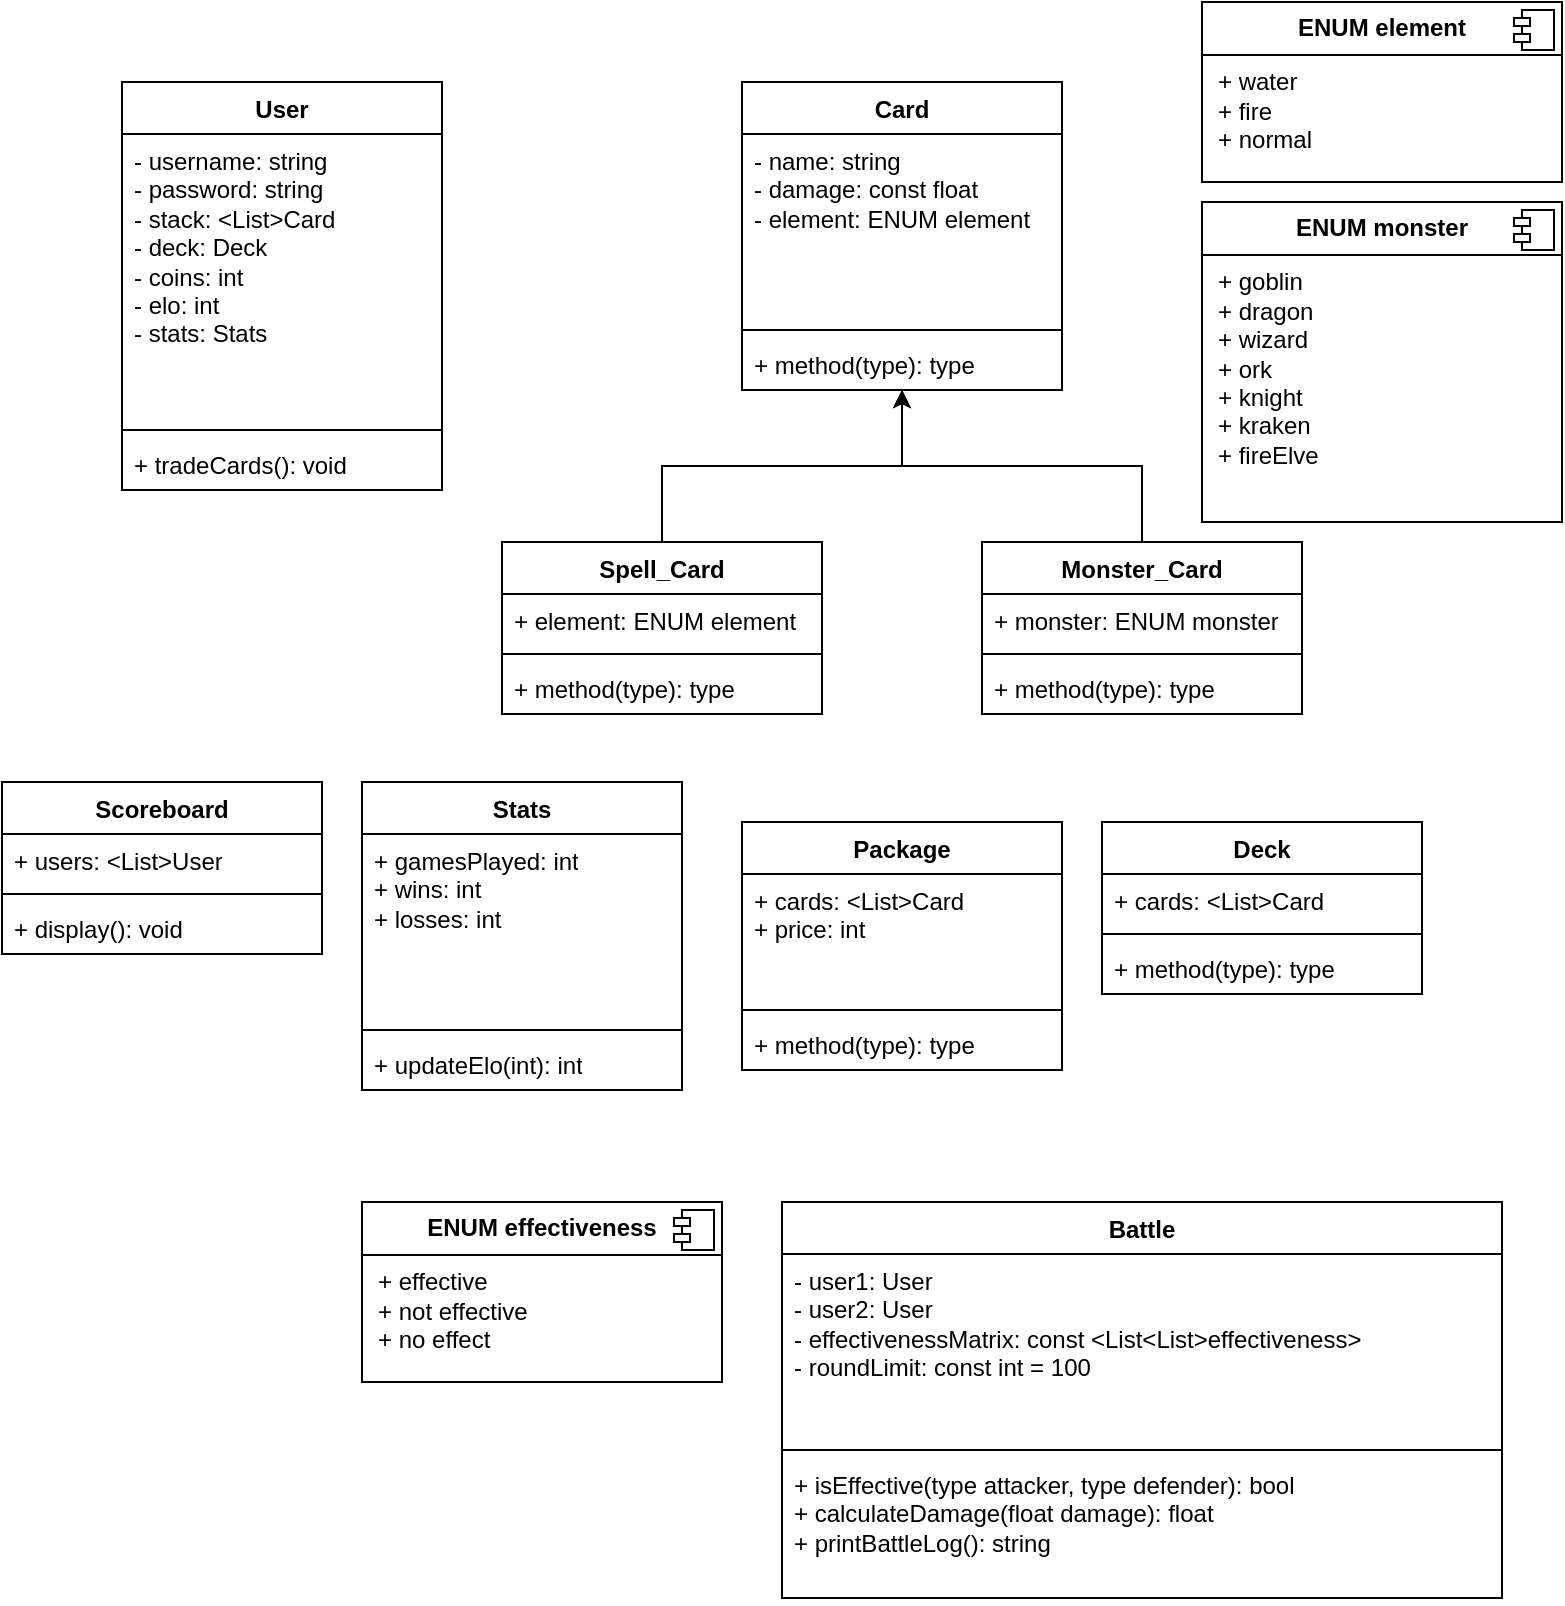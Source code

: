 <mxfile version="24.8.6">
  <diagram name="Page-1" id="orygCQlRWxOsls3xNngW">
    <mxGraphModel grid="1" page="1" gridSize="10" guides="1" tooltips="1" connect="1" arrows="1" fold="1" pageScale="1" pageWidth="850" pageHeight="1100" math="0" shadow="0">
      <root>
        <mxCell id="0" />
        <mxCell id="1" parent="0" />
        <mxCell id="8MFDLYX2ojOc-EcwyxDj-1" value="User" style="swimlane;fontStyle=1;align=center;verticalAlign=top;childLayout=stackLayout;horizontal=1;startSize=26;horizontalStack=0;resizeParent=1;resizeParentMax=0;resizeLast=0;collapsible=1;marginBottom=0;whiteSpace=wrap;html=1;" vertex="1" parent="1">
          <mxGeometry x="90" y="60" width="160" height="204" as="geometry" />
        </mxCell>
        <mxCell id="8MFDLYX2ojOc-EcwyxDj-2" value="&lt;div&gt;- username: string&lt;/div&gt;&lt;div&gt;- password: string&lt;/div&gt;&lt;div&gt;- stack: &amp;lt;List&amp;gt;Card&lt;/div&gt;&lt;div&gt;- deck: Deck&lt;/div&gt;&lt;div&gt;- coins: int&lt;/div&gt;&lt;div&gt;- elo: int&lt;/div&gt;&lt;div&gt;- stats: Stats&lt;/div&gt;" style="text;strokeColor=none;fillColor=none;align=left;verticalAlign=top;spacingLeft=4;spacingRight=4;overflow=hidden;rotatable=0;points=[[0,0.5],[1,0.5]];portConstraint=eastwest;whiteSpace=wrap;html=1;" vertex="1" parent="8MFDLYX2ojOc-EcwyxDj-1">
          <mxGeometry y="26" width="160" height="144" as="geometry" />
        </mxCell>
        <mxCell id="8MFDLYX2ojOc-EcwyxDj-3" value="" style="line;strokeWidth=1;fillColor=none;align=left;verticalAlign=middle;spacingTop=-1;spacingLeft=3;spacingRight=3;rotatable=0;labelPosition=right;points=[];portConstraint=eastwest;strokeColor=inherit;" vertex="1" parent="8MFDLYX2ojOc-EcwyxDj-1">
          <mxGeometry y="170" width="160" height="8" as="geometry" />
        </mxCell>
        <mxCell id="8MFDLYX2ojOc-EcwyxDj-4" value="+ tradeCards(): void" style="text;strokeColor=none;fillColor=none;align=left;verticalAlign=top;spacingLeft=4;spacingRight=4;overflow=hidden;rotatable=0;points=[[0,0.5],[1,0.5]];portConstraint=eastwest;whiteSpace=wrap;html=1;" vertex="1" parent="8MFDLYX2ojOc-EcwyxDj-1">
          <mxGeometry y="178" width="160" height="26" as="geometry" />
        </mxCell>
        <mxCell id="8MFDLYX2ojOc-EcwyxDj-5" value="Card&lt;div&gt;&lt;br&gt;&lt;/div&gt;" style="swimlane;fontStyle=1;align=center;verticalAlign=top;childLayout=stackLayout;horizontal=1;startSize=26;horizontalStack=0;resizeParent=1;resizeParentMax=0;resizeLast=0;collapsible=1;marginBottom=0;whiteSpace=wrap;html=1;" vertex="1" parent="1">
          <mxGeometry x="400" y="60" width="160" height="154" as="geometry" />
        </mxCell>
        <mxCell id="8MFDLYX2ojOc-EcwyxDj-6" value="- name: string&lt;div&gt;- damage: const float&lt;/div&gt;&lt;div&gt;- element: ENUM element&lt;/div&gt;" style="text;strokeColor=none;fillColor=none;align=left;verticalAlign=top;spacingLeft=4;spacingRight=4;overflow=hidden;rotatable=0;points=[[0,0.5],[1,0.5]];portConstraint=eastwest;whiteSpace=wrap;html=1;" vertex="1" parent="8MFDLYX2ojOc-EcwyxDj-5">
          <mxGeometry y="26" width="160" height="94" as="geometry" />
        </mxCell>
        <mxCell id="8MFDLYX2ojOc-EcwyxDj-7" value="" style="line;strokeWidth=1;fillColor=none;align=left;verticalAlign=middle;spacingTop=-1;spacingLeft=3;spacingRight=3;rotatable=0;labelPosition=right;points=[];portConstraint=eastwest;strokeColor=inherit;" vertex="1" parent="8MFDLYX2ojOc-EcwyxDj-5">
          <mxGeometry y="120" width="160" height="8" as="geometry" />
        </mxCell>
        <mxCell id="8MFDLYX2ojOc-EcwyxDj-8" value="+ method(type): type" style="text;strokeColor=none;fillColor=none;align=left;verticalAlign=top;spacingLeft=4;spacingRight=4;overflow=hidden;rotatable=0;points=[[0,0.5],[1,0.5]];portConstraint=eastwest;whiteSpace=wrap;html=1;" vertex="1" parent="8MFDLYX2ojOc-EcwyxDj-5">
          <mxGeometry y="128" width="160" height="26" as="geometry" />
        </mxCell>
        <mxCell id="8MFDLYX2ojOc-EcwyxDj-17" style="edgeStyle=orthogonalEdgeStyle;rounded=0;orthogonalLoop=1;jettySize=auto;html=1;exitX=0.5;exitY=0;exitDx=0;exitDy=0;" edge="1" parent="1" source="8MFDLYX2ojOc-EcwyxDj-9" target="8MFDLYX2ojOc-EcwyxDj-5">
          <mxGeometry relative="1" as="geometry" />
        </mxCell>
        <mxCell id="8MFDLYX2ojOc-EcwyxDj-9" value="Spell_Card" style="swimlane;fontStyle=1;align=center;verticalAlign=top;childLayout=stackLayout;horizontal=1;startSize=26;horizontalStack=0;resizeParent=1;resizeParentMax=0;resizeLast=0;collapsible=1;marginBottom=0;whiteSpace=wrap;html=1;" vertex="1" parent="1">
          <mxGeometry x="280" y="290" width="160" height="86" as="geometry" />
        </mxCell>
        <mxCell id="8MFDLYX2ojOc-EcwyxDj-10" value="+ element: ENUM element" style="text;strokeColor=none;fillColor=none;align=left;verticalAlign=top;spacingLeft=4;spacingRight=4;overflow=hidden;rotatable=0;points=[[0,0.5],[1,0.5]];portConstraint=eastwest;whiteSpace=wrap;html=1;" vertex="1" parent="8MFDLYX2ojOc-EcwyxDj-9">
          <mxGeometry y="26" width="160" height="26" as="geometry" />
        </mxCell>
        <mxCell id="8MFDLYX2ojOc-EcwyxDj-11" value="" style="line;strokeWidth=1;fillColor=none;align=left;verticalAlign=middle;spacingTop=-1;spacingLeft=3;spacingRight=3;rotatable=0;labelPosition=right;points=[];portConstraint=eastwest;strokeColor=inherit;" vertex="1" parent="8MFDLYX2ojOc-EcwyxDj-9">
          <mxGeometry y="52" width="160" height="8" as="geometry" />
        </mxCell>
        <mxCell id="8MFDLYX2ojOc-EcwyxDj-12" value="+ method(type): type" style="text;strokeColor=none;fillColor=none;align=left;verticalAlign=top;spacingLeft=4;spacingRight=4;overflow=hidden;rotatable=0;points=[[0,0.5],[1,0.5]];portConstraint=eastwest;whiteSpace=wrap;html=1;" vertex="1" parent="8MFDLYX2ojOc-EcwyxDj-9">
          <mxGeometry y="60" width="160" height="26" as="geometry" />
        </mxCell>
        <mxCell id="8MFDLYX2ojOc-EcwyxDj-18" style="edgeStyle=orthogonalEdgeStyle;rounded=0;orthogonalLoop=1;jettySize=auto;html=1;exitX=0.5;exitY=0;exitDx=0;exitDy=0;" edge="1" parent="1" source="8MFDLYX2ojOc-EcwyxDj-13" target="8MFDLYX2ojOc-EcwyxDj-5">
          <mxGeometry relative="1" as="geometry" />
        </mxCell>
        <mxCell id="8MFDLYX2ojOc-EcwyxDj-13" value="Monster_Card" style="swimlane;fontStyle=1;align=center;verticalAlign=top;childLayout=stackLayout;horizontal=1;startSize=26;horizontalStack=0;resizeParent=1;resizeParentMax=0;resizeLast=0;collapsible=1;marginBottom=0;whiteSpace=wrap;html=1;" vertex="1" parent="1">
          <mxGeometry x="520" y="290" width="160" height="86" as="geometry" />
        </mxCell>
        <mxCell id="8MFDLYX2ojOc-EcwyxDj-14" value="+ monster: ENUM monster" style="text;strokeColor=none;fillColor=none;align=left;verticalAlign=top;spacingLeft=4;spacingRight=4;overflow=hidden;rotatable=0;points=[[0,0.5],[1,0.5]];portConstraint=eastwest;whiteSpace=wrap;html=1;" vertex="1" parent="8MFDLYX2ojOc-EcwyxDj-13">
          <mxGeometry y="26" width="160" height="26" as="geometry" />
        </mxCell>
        <mxCell id="8MFDLYX2ojOc-EcwyxDj-15" value="" style="line;strokeWidth=1;fillColor=none;align=left;verticalAlign=middle;spacingTop=-1;spacingLeft=3;spacingRight=3;rotatable=0;labelPosition=right;points=[];portConstraint=eastwest;strokeColor=inherit;" vertex="1" parent="8MFDLYX2ojOc-EcwyxDj-13">
          <mxGeometry y="52" width="160" height="8" as="geometry" />
        </mxCell>
        <mxCell id="8MFDLYX2ojOc-EcwyxDj-16" value="+ method(type): type" style="text;strokeColor=none;fillColor=none;align=left;verticalAlign=top;spacingLeft=4;spacingRight=4;overflow=hidden;rotatable=0;points=[[0,0.5],[1,0.5]];portConstraint=eastwest;whiteSpace=wrap;html=1;" vertex="1" parent="8MFDLYX2ojOc-EcwyxDj-13">
          <mxGeometry y="60" width="160" height="26" as="geometry" />
        </mxCell>
        <mxCell id="8MFDLYX2ojOc-EcwyxDj-19" value="Package" style="swimlane;fontStyle=1;align=center;verticalAlign=top;childLayout=stackLayout;horizontal=1;startSize=26;horizontalStack=0;resizeParent=1;resizeParentMax=0;resizeLast=0;collapsible=1;marginBottom=0;whiteSpace=wrap;html=1;" vertex="1" parent="1">
          <mxGeometry x="400" y="430" width="160" height="124" as="geometry" />
        </mxCell>
        <mxCell id="8MFDLYX2ojOc-EcwyxDj-20" value="+ cards: &amp;lt;List&amp;gt;Card&lt;div&gt;+ price: int&lt;/div&gt;" style="text;strokeColor=none;fillColor=none;align=left;verticalAlign=top;spacingLeft=4;spacingRight=4;overflow=hidden;rotatable=0;points=[[0,0.5],[1,0.5]];portConstraint=eastwest;whiteSpace=wrap;html=1;" vertex="1" parent="8MFDLYX2ojOc-EcwyxDj-19">
          <mxGeometry y="26" width="160" height="64" as="geometry" />
        </mxCell>
        <mxCell id="8MFDLYX2ojOc-EcwyxDj-21" value="" style="line;strokeWidth=1;fillColor=none;align=left;verticalAlign=middle;spacingTop=-1;spacingLeft=3;spacingRight=3;rotatable=0;labelPosition=right;points=[];portConstraint=eastwest;strokeColor=inherit;" vertex="1" parent="8MFDLYX2ojOc-EcwyxDj-19">
          <mxGeometry y="90" width="160" height="8" as="geometry" />
        </mxCell>
        <mxCell id="8MFDLYX2ojOc-EcwyxDj-22" value="+ method(type): type" style="text;strokeColor=none;fillColor=none;align=left;verticalAlign=top;spacingLeft=4;spacingRight=4;overflow=hidden;rotatable=0;points=[[0,0.5],[1,0.5]];portConstraint=eastwest;whiteSpace=wrap;html=1;" vertex="1" parent="8MFDLYX2ojOc-EcwyxDj-19">
          <mxGeometry y="98" width="160" height="26" as="geometry" />
        </mxCell>
        <mxCell id="8MFDLYX2ojOc-EcwyxDj-23" value="&lt;p style=&quot;margin:0px;margin-top:6px;text-align:center;&quot;&gt;&lt;b&gt;ENUM element&lt;/b&gt;&lt;/p&gt;&lt;hr size=&quot;1&quot; style=&quot;border-style:solid;&quot;&gt;&lt;p style=&quot;margin:0px;margin-left:8px;&quot;&gt;+ water&lt;/p&gt;&lt;p style=&quot;margin:0px;margin-left:8px;&quot;&gt;+ fire&lt;/p&gt;&lt;p style=&quot;margin:0px;margin-left:8px;&quot;&gt;+ normal&lt;/p&gt;" style="align=left;overflow=fill;html=1;dropTarget=0;whiteSpace=wrap;" vertex="1" parent="1">
          <mxGeometry x="630" y="20" width="180" height="90" as="geometry" />
        </mxCell>
        <mxCell id="8MFDLYX2ojOc-EcwyxDj-24" value="" style="shape=component;jettyWidth=8;jettyHeight=4;" vertex="1" parent="8MFDLYX2ojOc-EcwyxDj-23">
          <mxGeometry x="1" width="20" height="20" relative="1" as="geometry">
            <mxPoint x="-24" y="4" as="offset" />
          </mxGeometry>
        </mxCell>
        <mxCell id="ev3jjzl91TGoOIaSWYaj-1" value="&lt;p style=&quot;margin:0px;margin-top:6px;text-align:center;&quot;&gt;&lt;b&gt;ENUM monster&lt;/b&gt;&lt;/p&gt;&lt;hr size=&quot;1&quot; style=&quot;border-style:solid;&quot;&gt;&lt;p style=&quot;margin:0px;margin-left:8px;&quot;&gt;+ goblin&lt;/p&gt;&lt;p style=&quot;margin:0px;margin-left:8px;&quot;&gt;+ dragon&lt;/p&gt;&lt;p style=&quot;margin:0px;margin-left:8px;&quot;&gt;+ wizard&lt;/p&gt;&lt;p style=&quot;margin:0px;margin-left:8px;&quot;&gt;+ ork&lt;/p&gt;&lt;p style=&quot;margin:0px;margin-left:8px;&quot;&gt;+ knight&lt;/p&gt;&lt;p style=&quot;margin:0px;margin-left:8px;&quot;&gt;+ kraken&lt;/p&gt;&lt;p style=&quot;margin:0px;margin-left:8px;&quot;&gt;+ fireElve&lt;/p&gt;" style="align=left;overflow=fill;html=1;dropTarget=0;whiteSpace=wrap;" vertex="1" parent="1">
          <mxGeometry x="630" y="120" width="180" height="160" as="geometry" />
        </mxCell>
        <mxCell id="ev3jjzl91TGoOIaSWYaj-2" value="" style="shape=component;jettyWidth=8;jettyHeight=4;" vertex="1" parent="ev3jjzl91TGoOIaSWYaj-1">
          <mxGeometry x="1" width="20" height="20" relative="1" as="geometry">
            <mxPoint x="-24" y="4" as="offset" />
          </mxGeometry>
        </mxCell>
        <mxCell id="ev3jjzl91TGoOIaSWYaj-8" value="Battle" style="swimlane;fontStyle=1;align=center;verticalAlign=top;childLayout=stackLayout;horizontal=1;startSize=26;horizontalStack=0;resizeParent=1;resizeParentMax=0;resizeLast=0;collapsible=1;marginBottom=0;whiteSpace=wrap;html=1;" vertex="1" parent="1">
          <mxGeometry x="420" y="620" width="360" height="198" as="geometry" />
        </mxCell>
        <mxCell id="ev3jjzl91TGoOIaSWYaj-9" value="&lt;div&gt;- user1: User&lt;/div&gt;&lt;div&gt;- user2: User&lt;/div&gt;&lt;div&gt;&lt;span style=&quot;background-color: initial;&quot;&gt;- effectivenessMatrix: const &amp;lt;List&amp;lt;List&amp;gt;effectiveness&amp;gt;&lt;/span&gt;&lt;/div&gt;&lt;div&gt;- roundLimit: const int = 100&lt;/div&gt;" style="text;strokeColor=none;fillColor=none;align=left;verticalAlign=top;spacingLeft=4;spacingRight=4;overflow=hidden;rotatable=0;points=[[0,0.5],[1,0.5]];portConstraint=eastwest;whiteSpace=wrap;html=1;" vertex="1" parent="ev3jjzl91TGoOIaSWYaj-8">
          <mxGeometry y="26" width="360" height="94" as="geometry" />
        </mxCell>
        <mxCell id="ev3jjzl91TGoOIaSWYaj-10" value="" style="line;strokeWidth=1;fillColor=none;align=left;verticalAlign=middle;spacingTop=-1;spacingLeft=3;spacingRight=3;rotatable=0;labelPosition=right;points=[];portConstraint=eastwest;strokeColor=inherit;" vertex="1" parent="ev3jjzl91TGoOIaSWYaj-8">
          <mxGeometry y="120" width="360" height="8" as="geometry" />
        </mxCell>
        <mxCell id="ev3jjzl91TGoOIaSWYaj-11" value="+ isEffective(type attacker, type defender): bool&lt;div&gt;+ calculateDamage(float damage): float&lt;/div&gt;&lt;div&gt;+ printBattleLog(): string&lt;/div&gt;" style="text;strokeColor=none;fillColor=none;align=left;verticalAlign=top;spacingLeft=4;spacingRight=4;overflow=hidden;rotatable=0;points=[[0,0.5],[1,0.5]];portConstraint=eastwest;whiteSpace=wrap;html=1;" vertex="1" parent="ev3jjzl91TGoOIaSWYaj-8">
          <mxGeometry y="128" width="360" height="70" as="geometry" />
        </mxCell>
        <mxCell id="ev3jjzl91TGoOIaSWYaj-12" value="Scoreboard" style="swimlane;fontStyle=1;align=center;verticalAlign=top;childLayout=stackLayout;horizontal=1;startSize=26;horizontalStack=0;resizeParent=1;resizeParentMax=0;resizeLast=0;collapsible=1;marginBottom=0;whiteSpace=wrap;html=1;" vertex="1" parent="1">
          <mxGeometry x="30" y="410" width="160" height="86" as="geometry" />
        </mxCell>
        <mxCell id="ev3jjzl91TGoOIaSWYaj-13" value="+ users: &amp;lt;List&amp;gt;User" style="text;strokeColor=none;fillColor=none;align=left;verticalAlign=top;spacingLeft=4;spacingRight=4;overflow=hidden;rotatable=0;points=[[0,0.5],[1,0.5]];portConstraint=eastwest;whiteSpace=wrap;html=1;" vertex="1" parent="ev3jjzl91TGoOIaSWYaj-12">
          <mxGeometry y="26" width="160" height="26" as="geometry" />
        </mxCell>
        <mxCell id="ev3jjzl91TGoOIaSWYaj-14" value="" style="line;strokeWidth=1;fillColor=none;align=left;verticalAlign=middle;spacingTop=-1;spacingLeft=3;spacingRight=3;rotatable=0;labelPosition=right;points=[];portConstraint=eastwest;strokeColor=inherit;" vertex="1" parent="ev3jjzl91TGoOIaSWYaj-12">
          <mxGeometry y="52" width="160" height="8" as="geometry" />
        </mxCell>
        <mxCell id="ev3jjzl91TGoOIaSWYaj-15" value="+ display(): void" style="text;strokeColor=none;fillColor=none;align=left;verticalAlign=top;spacingLeft=4;spacingRight=4;overflow=hidden;rotatable=0;points=[[0,0.5],[1,0.5]];portConstraint=eastwest;whiteSpace=wrap;html=1;" vertex="1" parent="ev3jjzl91TGoOIaSWYaj-12">
          <mxGeometry y="60" width="160" height="26" as="geometry" />
        </mxCell>
        <mxCell id="ev3jjzl91TGoOIaSWYaj-16" value="&lt;p style=&quot;margin:0px;margin-top:6px;text-align:center;&quot;&gt;&lt;b&gt;ENUM effectiveness&lt;/b&gt;&lt;/p&gt;&lt;hr size=&quot;1&quot; style=&quot;border-style:solid;&quot;&gt;&lt;p style=&quot;margin:0px;margin-left:8px;&quot;&gt;+ effective&lt;/p&gt;&lt;p style=&quot;margin:0px;margin-left:8px;&quot;&gt;+ not effective&lt;/p&gt;&lt;p style=&quot;margin:0px;margin-left:8px;&quot;&gt;+ no effect&lt;/p&gt;" style="align=left;overflow=fill;html=1;dropTarget=0;whiteSpace=wrap;" vertex="1" parent="1">
          <mxGeometry x="210" y="620" width="180" height="90" as="geometry" />
        </mxCell>
        <mxCell id="ev3jjzl91TGoOIaSWYaj-17" value="" style="shape=component;jettyWidth=8;jettyHeight=4;" vertex="1" parent="ev3jjzl91TGoOIaSWYaj-16">
          <mxGeometry x="1" width="20" height="20" relative="1" as="geometry">
            <mxPoint x="-24" y="4" as="offset" />
          </mxGeometry>
        </mxCell>
        <mxCell id="ev3jjzl91TGoOIaSWYaj-23" value="Stats" style="swimlane;fontStyle=1;align=center;verticalAlign=top;childLayout=stackLayout;horizontal=1;startSize=26;horizontalStack=0;resizeParent=1;resizeParentMax=0;resizeLast=0;collapsible=1;marginBottom=0;whiteSpace=wrap;html=1;" vertex="1" parent="1">
          <mxGeometry x="210" y="410" width="160" height="154" as="geometry" />
        </mxCell>
        <mxCell id="ev3jjzl91TGoOIaSWYaj-24" value="+ gamesPlayed: int&lt;div&gt;+ wins: int&lt;/div&gt;&lt;div&gt;+ losses: int&lt;/div&gt;" style="text;strokeColor=none;fillColor=none;align=left;verticalAlign=top;spacingLeft=4;spacingRight=4;overflow=hidden;rotatable=0;points=[[0,0.5],[1,0.5]];portConstraint=eastwest;whiteSpace=wrap;html=1;" vertex="1" parent="ev3jjzl91TGoOIaSWYaj-23">
          <mxGeometry y="26" width="160" height="94" as="geometry" />
        </mxCell>
        <mxCell id="ev3jjzl91TGoOIaSWYaj-25" value="" style="line;strokeWidth=1;fillColor=none;align=left;verticalAlign=middle;spacingTop=-1;spacingLeft=3;spacingRight=3;rotatable=0;labelPosition=right;points=[];portConstraint=eastwest;strokeColor=inherit;" vertex="1" parent="ev3jjzl91TGoOIaSWYaj-23">
          <mxGeometry y="120" width="160" height="8" as="geometry" />
        </mxCell>
        <mxCell id="ev3jjzl91TGoOIaSWYaj-26" value="+ updateElo(int): int" style="text;strokeColor=none;fillColor=none;align=left;verticalAlign=top;spacingLeft=4;spacingRight=4;overflow=hidden;rotatable=0;points=[[0,0.5],[1,0.5]];portConstraint=eastwest;whiteSpace=wrap;html=1;" vertex="1" parent="ev3jjzl91TGoOIaSWYaj-23">
          <mxGeometry y="128" width="160" height="26" as="geometry" />
        </mxCell>
        <mxCell id="ev3jjzl91TGoOIaSWYaj-27" value="Deck" style="swimlane;fontStyle=1;align=center;verticalAlign=top;childLayout=stackLayout;horizontal=1;startSize=26;horizontalStack=0;resizeParent=1;resizeParentMax=0;resizeLast=0;collapsible=1;marginBottom=0;whiteSpace=wrap;html=1;" vertex="1" parent="1">
          <mxGeometry x="580" y="430" width="160" height="86" as="geometry" />
        </mxCell>
        <mxCell id="ev3jjzl91TGoOIaSWYaj-28" value="+ cards: &amp;lt;List&amp;gt;Card" style="text;strokeColor=none;fillColor=none;align=left;verticalAlign=top;spacingLeft=4;spacingRight=4;overflow=hidden;rotatable=0;points=[[0,0.5],[1,0.5]];portConstraint=eastwest;whiteSpace=wrap;html=1;" vertex="1" parent="ev3jjzl91TGoOIaSWYaj-27">
          <mxGeometry y="26" width="160" height="26" as="geometry" />
        </mxCell>
        <mxCell id="ev3jjzl91TGoOIaSWYaj-29" value="" style="line;strokeWidth=1;fillColor=none;align=left;verticalAlign=middle;spacingTop=-1;spacingLeft=3;spacingRight=3;rotatable=0;labelPosition=right;points=[];portConstraint=eastwest;strokeColor=inherit;" vertex="1" parent="ev3jjzl91TGoOIaSWYaj-27">
          <mxGeometry y="52" width="160" height="8" as="geometry" />
        </mxCell>
        <mxCell id="ev3jjzl91TGoOIaSWYaj-30" value="+ method(type): type" style="text;strokeColor=none;fillColor=none;align=left;verticalAlign=top;spacingLeft=4;spacingRight=4;overflow=hidden;rotatable=0;points=[[0,0.5],[1,0.5]];portConstraint=eastwest;whiteSpace=wrap;html=1;" vertex="1" parent="ev3jjzl91TGoOIaSWYaj-27">
          <mxGeometry y="60" width="160" height="26" as="geometry" />
        </mxCell>
      </root>
    </mxGraphModel>
  </diagram>
</mxfile>
